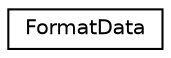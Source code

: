 digraph "Graphical Class Hierarchy"
{
  edge [fontname="Helvetica",fontsize="10",labelfontname="Helvetica",labelfontsize="10"];
  node [fontname="Helvetica",fontsize="10",shape=record];
  rankdir="LR";
  Node0 [label="FormatData",height=0.2,width=0.4,color="black", fillcolor="white", style="filled",URL="$da/d69/structFormatData.html"];
}
